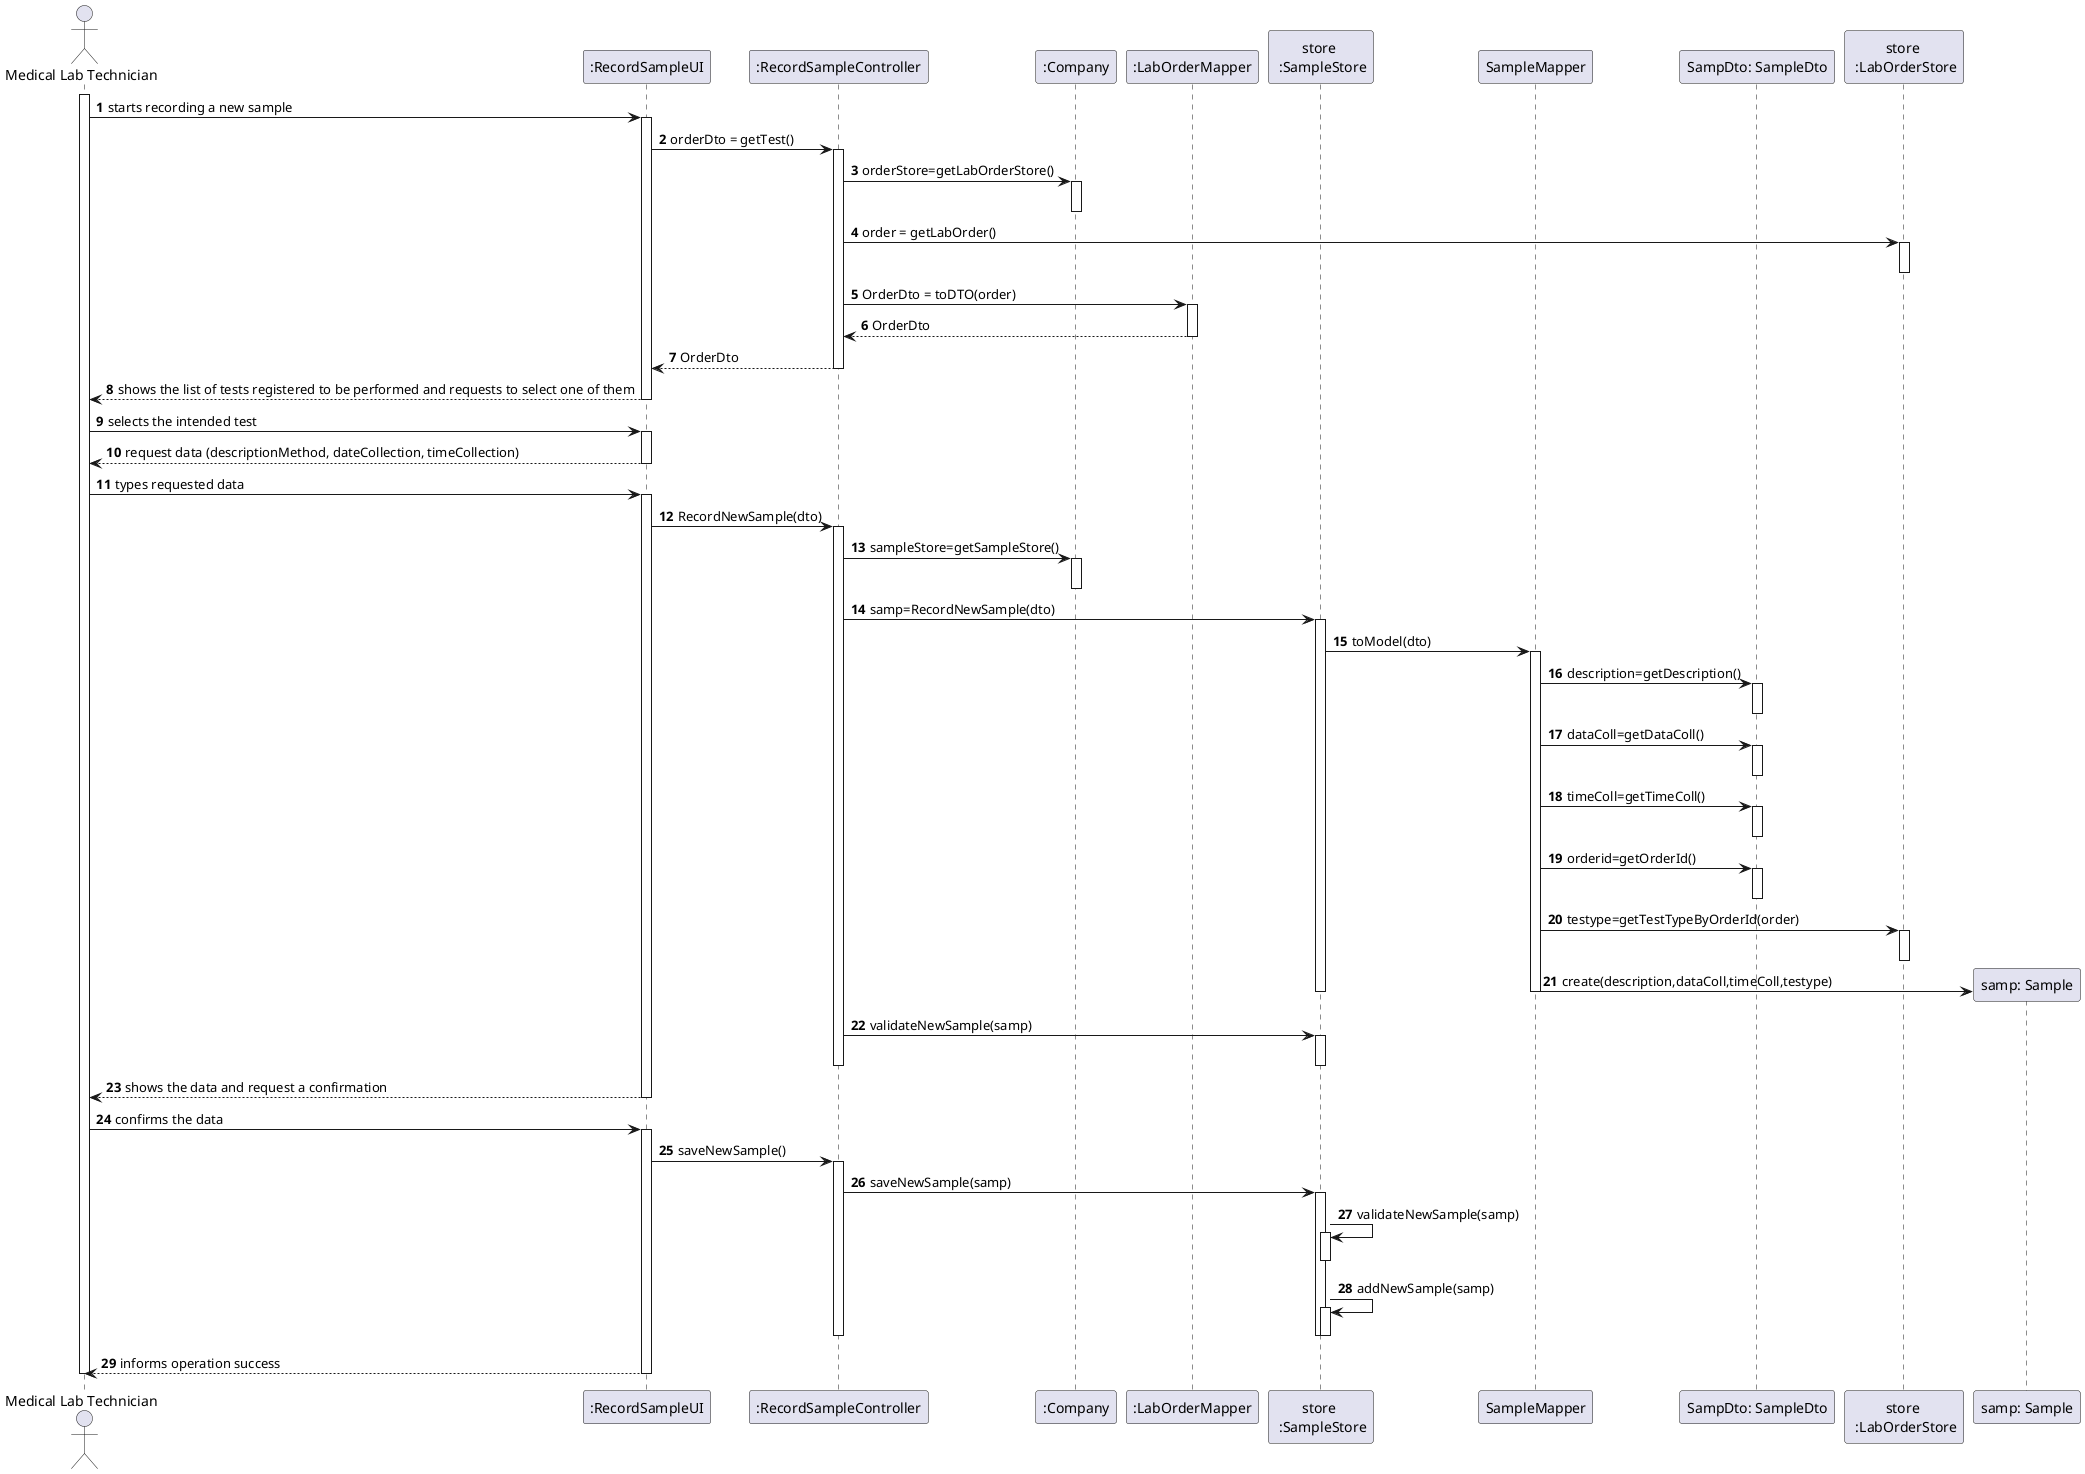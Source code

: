 @startuml
actor "Medical Lab Technician" as Adm
participant ":RecordSampleUI" as Interface
participant ":RecordSampleController" as Controller
participant ":Company" as Company
participant ":LabOrderMapper" as TM
participant "store \n :SampleStore" as SS
participant "SampleMapper" as SM
participant "SampDto: SampleDto" as SD
participant "store \n :LabOrderStore" as TS




 
 
autonumber
activate Adm
Adm -> Interface: starts recording a new sample
activate Interface
Interface -> Controller: orderDto = getTest()
activate Controller
Controller -> Company : orderStore=getLabOrderStore()
activate Company
deactivate Company
Controller -> TS: order = getLabOrder()
activate TS
deactivate TS
Controller -> TM: OrderDto = toDTO(order)
activate TM

TM-->Controller : OrderDto 
deactivate TM
Controller-->Interface : OrderDto 
deactivate Controller
Interface --> Adm: shows the list of tests registered to be performed and requests to select one of them
deactivate Interface



Adm -> Interface: selects the intended test
activate Interface
Interface --> Adm: request data (descriptionMethod, dateCollection, timeCollection)
deactivate Interface


Adm -> Interface: types requested data
activate Interface
Interface->Controller: RecordNewSample(dto)
activate Controller
Controller -> Company : sampleStore=getSampleStore()
activate Company
Deactivate Company
Controller->SS: samp=RecordNewSample(dto)
activate SS


SS->SM: toModel(dto)
activate SM
SM->SD: description=getDescription()
activate SD
deactivate SD
SM->SD: dataColl=getDataColl()
activate SD
deactivate SD
SM->SD: timeColl=getTimeColl()
activate SD
deactivate SD
SM->SD: orderid=getOrderId()
activate SD
deactivate SD
SM->TS: testype=getTestTypeByOrderId(order)
activate TS
deactivate TS




create "samp: Sample" as samp
SM->samp:  create(description,dataColl,timeColl,testype)



deactivate SM
deactivate SS

Controller->SS:validateNewSample(samp)
Activate SS
deactivate SS

deactivate Controller

Interface--> Adm: shows the data and request a confirmation
deactivate Interface


Adm -> Interface: confirms the data
activate Interface
Interface->Controller: saveNewSample()
activate Controller
Controller->SS:saveNewSample(samp)
activate SS
SS->SS:validateNewSample(samp)
activate SS
deactivate SS
SS->SS:addNewSample(samp)
activate SS
deactivate SS

deactivate SS
deactivate Controller
Interface--> Adm: informs operation success

deactivate Interface
deactivate Adm
@enduml